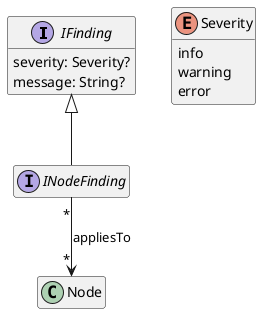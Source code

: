 @startuml
hide empty members

' qualified name: "io.lionweb.derived.validation"


interface IFinding {
  severity: Severity?
  message: String?
}

interface INodeFinding extends IFinding
enum Severity {
  info
  warning
  error
}



' relations:


INodeFinding "*" --> "*" Node: appliesTo


@enduml
